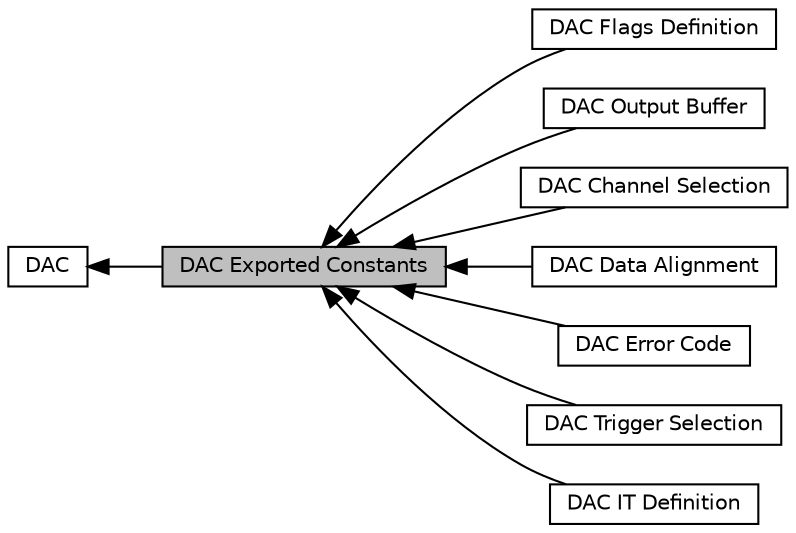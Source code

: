 digraph "DAC Exported Constants"
{
  edge [fontname="Helvetica",fontsize="10",labelfontname="Helvetica",labelfontsize="10"];
  node [fontname="Helvetica",fontsize="10",shape=record];
  rankdir=LR;
  Node7 [label="DAC Flags Definition",height=0.2,width=0.4,color="black", fillcolor="white", style="filled",URL="$group___d_a_c__flags__definition.html"];
  Node4 [label="DAC Output Buffer",height=0.2,width=0.4,color="black", fillcolor="white", style="filled",URL="$group___d_a_c__output__buffer.html"];
  Node5 [label="DAC Channel Selection",height=0.2,width=0.4,color="black", fillcolor="white", style="filled",URL="$group___d_a_c___channel__selection.html"];
  Node1 [label="DAC",height=0.2,width=0.4,color="black", fillcolor="white", style="filled",URL="$group___d_a_c.html",tooltip="DAC driver modules. "];
  Node6 [label="DAC Data Alignment",height=0.2,width=0.4,color="black", fillcolor="white", style="filled",URL="$group___d_a_c__data__alignment.html"];
  Node2 [label="DAC Error Code",height=0.2,width=0.4,color="black", fillcolor="white", style="filled",URL="$group___d_a_c___error___code.html"];
  Node0 [label="DAC Exported Constants",height=0.2,width=0.4,color="black", fillcolor="grey75", style="filled", fontcolor="black"];
  Node3 [label="DAC Trigger Selection",height=0.2,width=0.4,color="black", fillcolor="white", style="filled",URL="$group___d_a_c__trigger__selection.html"];
  Node8 [label="DAC IT Definition",height=0.2,width=0.4,color="black", fillcolor="white", style="filled",URL="$group___d_a_c___i_t__definition.html"];
  Node1->Node0 [shape=plaintext, dir="back", style="solid"];
  Node0->Node2 [shape=plaintext, dir="back", style="solid"];
  Node0->Node3 [shape=plaintext, dir="back", style="solid"];
  Node0->Node4 [shape=plaintext, dir="back", style="solid"];
  Node0->Node5 [shape=plaintext, dir="back", style="solid"];
  Node0->Node6 [shape=plaintext, dir="back", style="solid"];
  Node0->Node7 [shape=plaintext, dir="back", style="solid"];
  Node0->Node8 [shape=plaintext, dir="back", style="solid"];
}
